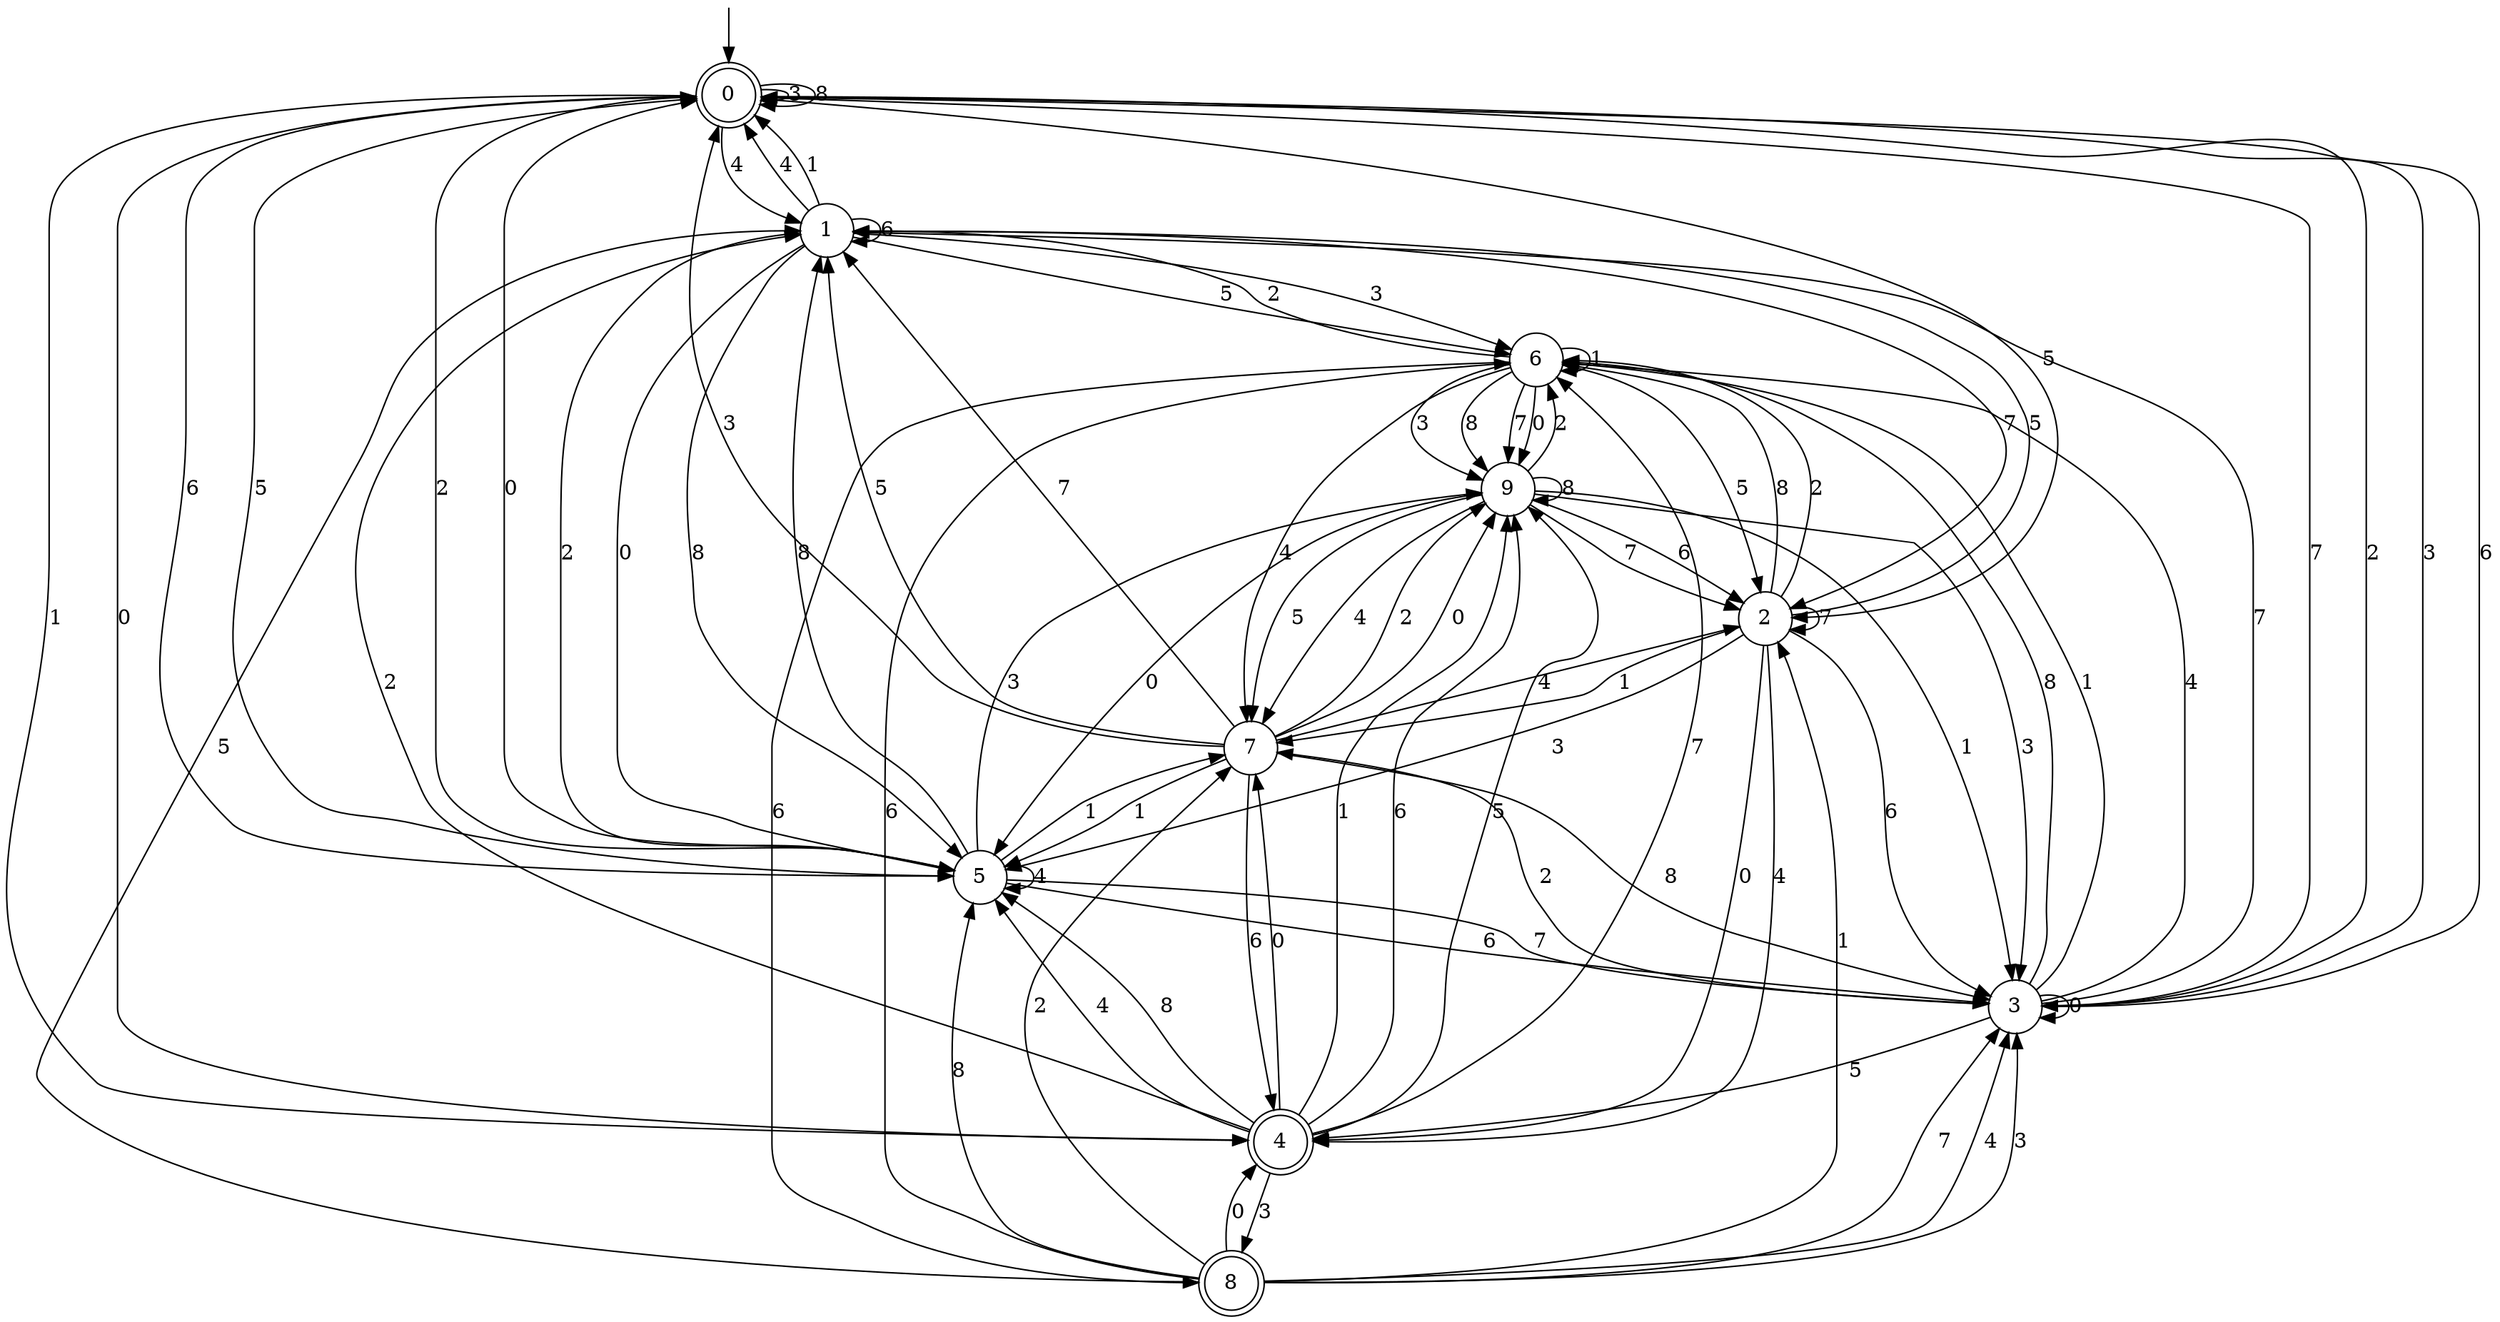 digraph g {

	s0 [shape="doublecircle" label="0"];
	s1 [shape="circle" label="1"];
	s2 [shape="circle" label="2"];
	s3 [shape="circle" label="3"];
	s4 [shape="doublecircle" label="4"];
	s5 [shape="circle" label="5"];
	s6 [shape="circle" label="6"];
	s7 [shape="circle" label="7"];
	s8 [shape="doublecircle" label="8"];
	s9 [shape="circle" label="9"];
	s0 -> s1 [label="4"];
	s0 -> s0 [label="3"];
	s0 -> s0 [label="8"];
	s0 -> s2 [label="5"];
	s0 -> s3 [label="7"];
	s0 -> s4 [label="1"];
	s0 -> s3 [label="2"];
	s0 -> s5 [label="6"];
	s0 -> s4 [label="0"];
	s1 -> s0 [label="4"];
	s1 -> s6 [label="3"];
	s1 -> s5 [label="8"];
	s1 -> s6 [label="5"];
	s1 -> s2 [label="7"];
	s1 -> s0 [label="1"];
	s1 -> s5 [label="2"];
	s1 -> s1 [label="6"];
	s1 -> s5 [label="0"];
	s2 -> s4 [label="4"];
	s2 -> s5 [label="3"];
	s2 -> s6 [label="8"];
	s2 -> s1 [label="5"];
	s2 -> s2 [label="7"];
	s2 -> s7 [label="1"];
	s2 -> s6 [label="2"];
	s2 -> s3 [label="6"];
	s2 -> s4 [label="0"];
	s3 -> s6 [label="4"];
	s3 -> s0 [label="3"];
	s3 -> s6 [label="8"];
	s3 -> s4 [label="5"];
	s3 -> s1 [label="7"];
	s3 -> s6 [label="1"];
	s3 -> s7 [label="2"];
	s3 -> s0 [label="6"];
	s3 -> s3 [label="0"];
	s4 -> s5 [label="4"];
	s4 -> s8 [label="3"];
	s4 -> s5 [label="8"];
	s4 -> s9 [label="5"];
	s4 -> s6 [label="7"];
	s4 -> s9 [label="1"];
	s4 -> s1 [label="2"];
	s4 -> s9 [label="6"];
	s4 -> s7 [label="0"];
	s5 -> s5 [label="4"];
	s5 -> s9 [label="3"];
	s5 -> s1 [label="8"];
	s5 -> s0 [label="5"];
	s5 -> s3 [label="7"];
	s5 -> s7 [label="1"];
	s5 -> s0 [label="2"];
	s5 -> s3 [label="6"];
	s5 -> s0 [label="0"];
	s6 -> s7 [label="4"];
	s6 -> s9 [label="3"];
	s6 -> s9 [label="8"];
	s6 -> s2 [label="5"];
	s6 -> s9 [label="7"];
	s6 -> s6 [label="1"];
	s6 -> s1 [label="2"];
	s6 -> s8 [label="6"];
	s6 -> s9 [label="0"];
	s7 -> s2 [label="4"];
	s7 -> s0 [label="3"];
	s7 -> s3 [label="8"];
	s7 -> s1 [label="5"];
	s7 -> s1 [label="7"];
	s7 -> s5 [label="1"];
	s7 -> s9 [label="2"];
	s7 -> s4 [label="6"];
	s7 -> s9 [label="0"];
	s8 -> s3 [label="4"];
	s8 -> s3 [label="3"];
	s8 -> s5 [label="8"];
	s8 -> s1 [label="5"];
	s8 -> s3 [label="7"];
	s8 -> s2 [label="1"];
	s8 -> s7 [label="2"];
	s8 -> s6 [label="6"];
	s8 -> s4 [label="0"];
	s9 -> s7 [label="4"];
	s9 -> s3 [label="3"];
	s9 -> s9 [label="8"];
	s9 -> s7 [label="5"];
	s9 -> s2 [label="7"];
	s9 -> s3 [label="1"];
	s9 -> s6 [label="2"];
	s9 -> s2 [label="6"];
	s9 -> s5 [label="0"];

__start0 [label="" shape="none" width="0" height="0"];
__start0 -> s0;

}

